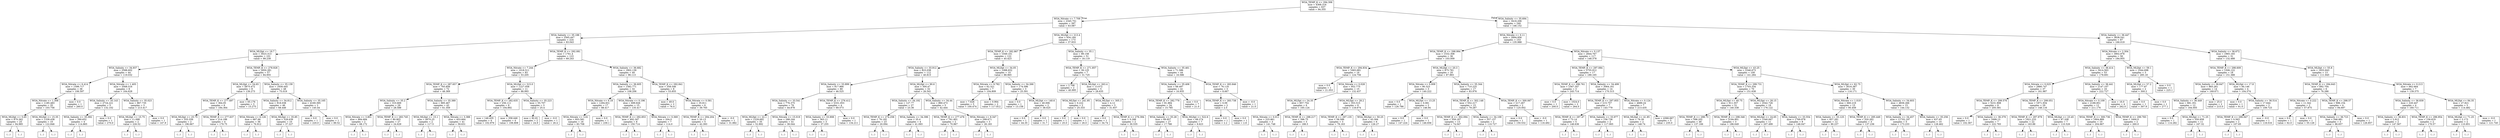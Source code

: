 digraph Tree {
node [shape=box] ;
0 [label="WOA_TEMP_K <= 294.306\nmse = 4368.316\nsamples = 637\nvalue = 94.355"] ;
1 [label="WOA_Nitrate <= 7.709\nmse = 2345.751\nsamples = 397\nvalue = 63.087"] ;
0 -> 1 [labeldistance=2.5, labelangle=45, headlabel="True"] ;
2 [label="WOA_Salinity <= 35.188\nmse = 2565.447\nsamples = 224\nvalue = 83.043"] ;
1 -> 2 ;
3 [label="WOA_MLDpt <= 19.7\nmse = 3023.313\nsamples = 101\nvalue = 99.239"] ;
2 -> 3 ;
4 [label="WOA_Salinity <= 34.937\nmse = 2588.602\nsamples = 44\nvalue = 119.032"] ;
3 -> 4 ;
5 [label="WOA_Nitrate <= 6.414\nmse = 1599.717\nsamples = 36\nvalue = 106.597"] ;
4 -> 5 ;
6 [label="WOA_Nitrate <= 1.308\nmse = 1185.483\nsamples = 35\nvalue = 103.756"] ;
5 -> 6 ;
7 [label="WOA_MLDpt <= 5.65\nmse = 870.362\nsamples = 25\nvalue = 94.985"] ;
6 -> 7 ;
8 [label="(...)"] ;
7 -> 8 ;
13 [label="(...)"] ;
7 -> 13 ;
52 [label="WOA_MLDpt <= 15.35\nmse = 1339.438\nsamples = 10\nvalue = 122.846"] ;
6 -> 52 ;
53 [label="(...)"] ;
52 -> 53 ;
68 [label="(...)"] ;
52 -> 68 ;
69 [label="mse = 0.0\nsamples = 1\nvalue = 260.0"] ;
5 -> 69 ;
70 [label="WOA_Nitrate <= 1.405\nmse = 3568.516\nsamples = 8\nvalue = 164.628"] ;
4 -> 70 ;
71 [label="WOA_Salinity <= 35.143\nmse = 2724.221\nsamples = 5\nvalue = 132.102"] ;
70 -> 71 ;
72 [label="WOA_Salinity <= 35.092\nmse = 390.652\nsamples = 4\nvalue = 114.865"] ;
71 -> 72 ;
73 [label="(...)"] ;
72 -> 73 ;
76 [label="(...)"] ;
72 -> 76 ;
77 [label="mse = 0.0\nsamples = 1\nvalue = 270.0"] ;
71 -> 77 ;
78 [label="WOA_Salinity <= 35.023\nmse = 867.735\nsamples = 3\nvalue = 213.417"] ;
70 -> 78 ;
79 [label="WOA_MLDpt <= 15.75\nmse = 11.098\nsamples = 2\nvalue = 226.52"] ;
78 -> 79 ;
80 [label="(...)"] ;
79 -> 80 ;
81 [label="(...)"] ;
79 -> 81 ;
82 [label="mse = 0.0\nsamples = 1\nvalue = 147.9"] ;
78 -> 82 ;
83 [label="WOA_TEMP_K <= 278.928\nmse = 2850.281\nsamples = 57\nvalue = 84.955"] ;
3 -> 83 ;
84 [label="WOA_MLDpt <= 54.65\nmse = 5875.472\nsamples = 9\nvalue = 139.273"] ;
83 -> 84 ;
85 [label="WOA_TEMP_K <= 277.497\nmse = 364.05\nsamples = 6\nvalue = 184.364"] ;
84 -> 85 ;
86 [label="WOA_MLDpt <= 25.75\nmse = 555.556\nsamples = 2\nvalue = 196.667"] ;
85 -> 86 ;
87 [label="(...)"] ;
86 -> 87 ;
88 [label="(...)"] ;
86 -> 88 ;
89 [label="WOA_TEMP_K <= 277.637\nmse = 214.188\nsamples = 4\nvalue = 179.75"] ;
85 -> 89 ;
90 [label="(...)"] ;
89 -> 90 ;
91 [label="(...)"] ;
89 -> 91 ;
96 [label="mse = 65.176\nsamples = 3\nvalue = 15.275"] ;
84 -> 96 ;
97 [label="WOA_Salinity <= 35.139\nmse = 1658.445\nsamples = 48\nvalue = 75.019"] ;
83 -> 97 ;
98 [label="WOA_Salinity <= 34.812\nmse = 918.038\nsamples = 46\nvalue = 68.446"] ;
97 -> 98 ;
99 [label="WOA_Nitrate <= 6.126\nmse = 687.66\nsamples = 36\nvalue = 76.912"] ;
98 -> 99 ;
100 [label="(...)"] ;
99 -> 100 ;
143 [label="(...)"] ;
99 -> 143 ;
168 [label="WOA_MLDpt <= 35.85\nmse = 528.639\nsamples = 10\nvalue = 37.227"] ;
98 -> 168 ;
169 [label="(...)"] ;
168 -> 169 ;
176 [label="(...)"] ;
168 -> 176 ;
185 [label="WOA_Salinity <= 35.165\nmse = 4169.395\nsamples = 2\nvalue = 145.44"] ;
97 -> 185 ;
186 [label="mse = 0.0\nsamples = 1\nvalue = 220.0"] ;
185 -> 186 ;
187 [label="mse = 0.0\nsamples = 1\nvalue = 89.52"] ;
185 -> 187 ;
188 [label="WOA_TEMP_K <= 292.081\nmse = 1761.4\nsamples = 123\nvalue = 69.243"] ;
2 -> 188 ;
189 [label="WOA_Nitrate <= 7.244\nmse = 1018.511\nsamples = 83\nvalue = 53.205"] ;
188 -> 189 ;
190 [label="WOA_TEMP_K <= 287.657\nmse = 793.856\nsamples = 72\nvalue = 48.369"] ;
189 -> 190 ;
191 [label="WOA_Salinity <= 35.2\nmse = 310.669\nsamples = 29\nvalue = 28.588"] ;
190 -> 191 ;
192 [label="WOA_Nitrate <= 3.801\nmse = 884.684\nsamples = 2\nvalue = 68.172"] ;
191 -> 192 ;
193 [label="(...)"] ;
192 -> 193 ;
194 [label="(...)"] ;
192 -> 194 ;
195 [label="WOA_TEMP_K <= 283.745\nmse = 80.903\nsamples = 27\nvalue = 24.629"] ;
191 -> 195 ;
196 [label="(...)"] ;
195 -> 196 ;
207 [label="(...)"] ;
195 -> 207 ;
228 [label="WOA_Salinity <= 35.389\nmse = 685.467\nsamples = 43\nvalue = 61.359"] ;
190 -> 228 ;
229 [label="WOA_MLDpt <= 15.1\nmse = 4970.25\nsamples = 2\nvalue = 117.5"] ;
228 -> 229 ;
230 [label="(...)"] ;
229 -> 230 ;
231 [label="(...)"] ;
229 -> 231 ;
232 [label="WOA_Nitrate <= 3.388\nmse = 453.664\nsamples = 41\nvalue = 59.631"] ;
228 -> 232 ;
233 [label="(...)"] ;
232 -> 233 ;
294 [label="(...)"] ;
232 -> 294 ;
297 [label="WOA_MLDpt <= 315.0\nmse = 1227.058\nsamples = 11\nvalue = 88.993"] ;
189 -> 297 ;
298 [label="WOA_TEMP_K <= 282.635\nmse = 256.111\nsamples = 8\nvalue = 104.892"] ;
297 -> 298 ;
299 [label="mse = 146.435\nsamples = 4\nvalue = 102.976"] ;
298 -> 299 ;
300 [label="mse = 358.446\nsamples = 4\nvalue = 106.808"] ;
298 -> 300 ;
301 [label="WOA_Salinity <= 35.223\nmse = 55.707\nsamples = 3\nvalue = 25.4"] ;
297 -> 301 ;
302 [label="mse = 82.81\nsamples = 2\nvalue = 24.9"] ;
301 -> 302 ;
303 [label="mse = -0.0\nsamples = 1\nvalue = 26.4"] ;
301 -> 303 ;
304 [label="WOA_Salinity <= 36.682\nmse = 1802.139\nsamples = 40\nvalue = 98.113"] ;
188 -> 304 ;
305 [label="WOA_Salinity <= 36.605\nmse = 1582.771\nsamples = 32\nvalue = 108.206"] ;
304 -> 305 ;
306 [label="WOA_Nitrate <= 6.18\nmse = 1294.831\nsamples = 17\nvalue = 88.417"] ;
305 -> 306 ;
307 [label="WOA_Nitrate <= 3.61\nmse = 603.581\nsamples = 16\nvalue = 83.708"] ;
306 -> 307 ;
308 [label="(...)"] ;
307 -> 308 ;
329 [label="(...)"] ;
307 -> 329 ;
334 [label="mse = 0.0\nsamples = 1\nvalue = 239.1"] ;
306 -> 334 ;
335 [label="WOA_Nitrate <= 0.196\nmse = 699.826\nsamples = 15\nvalue = 135.417"] ;
305 -> 335 ;
336 [label="WOA_TEMP_K <= 292.853\nmse = 492.347\nsamples = 8\nvalue = 150.714"] ;
335 -> 336 ;
337 [label="(...)"] ;
336 -> 337 ;
340 [label="(...)"] ;
336 -> 340 ;
343 [label="WOA_Nitrate <= 0.369\nmse = 204.0\nsamples = 7\nvalue = 114.0"] ;
335 -> 343 ;
344 [label="(...)"] ;
343 -> 344 ;
347 [label="(...)"] ;
343 -> 347 ;
348 [label="WOA_TEMP_K <= 292.841\nmse = 358.546\nsamples = 8\nvalue = 53.855"] ;
304 -> 348 ;
349 [label="mse = 49.0\nsamples = 2\nvalue = 76.4"] ;
348 -> 349 ;
350 [label="WOA_Nitrate <= 0.581\nmse = 35.811\nsamples = 6\nvalue = 39.765"] ;
348 -> 350 ;
351 [label="WOA_TEMP_K <= 294.204\nmse = 20.13\nsamples = 5\nvalue = 42.393"] ;
350 -> 351 ;
352 [label="(...)"] ;
351 -> 352 ;
355 [label="(...)"] ;
351 -> 355 ;
356 [label="mse = -0.0\nsamples = 1\nvalue = 31.882"] ;
350 -> 356 ;
357 [label="WOA_MLDpt <= 213.4\nmse = 934.184\nsamples = 173\nvalue = 37.933"] ;
1 -> 357 ;
358 [label="WOA_TEMP_K <= 282.867\nmse = 1049.101\nsamples = 122\nvalue = 45.423"] ;
357 -> 358 ;
359 [label="WOA_Salinity <= 33.912\nmse = 823.038\nsamples = 112\nvalue = 40.815"] ;
358 -> 359 ;
360 [label="WOA_Salinity <= 33.899\nmse = 917.966\nsamples = 80\nvalue = 46.525"] ;
359 -> 360 ;
361 [label="WOA_Salinity <= 33.541\nmse = 776.375\nsamples = 76\nvalue = 44.878"] ;
360 -> 361 ;
362 [label="WOA_MLDpt <= 22.1\nmse = 1229.692\nsamples = 35\nvalue = 52.892"] ;
361 -> 362 ;
363 [label="(...)"] ;
362 -> 363 ;
366 [label="(...)"] ;
362 -> 366 ;
391 [label="WOA_Nitrate <= 15.019\nmse = 288.244\nsamples = 41\nvalue = 38.044"] ;
361 -> 391 ;
392 [label="(...)"] ;
391 -> 392 ;
395 [label="(...)"] ;
391 -> 395 ;
470 [label="WOA_TEMP_K <= 276.412\nmse = 2331.053\nsamples = 4\nvalue = 69.573"] ;
360 -> 470 ;
471 [label="WOA_Salinity <= 33.908\nmse = 363.11\nsamples = 3\nvalue = 37.255"] ;
470 -> 471 ;
472 [label="(...)"] ;
471 -> 472 ;
475 [label="(...)"] ;
471 -> 475 ;
476 [label="mse = 0.0\nsamples = 1\nvalue = 134.211"] ;
470 -> 476 ;
477 [label="WOA_MLDpt <= 90.6\nmse = 300.47\nsamples = 32\nvalue = 26.541"] ;
359 -> 477 ;
478 [label="WOA_Salinity <= 34.192\nmse = 127.77\nsamples = 27\nvalue = 23.36"] ;
477 -> 478 ;
479 [label="WOA_TEMP_K <= 274.258\nmse = 76.192\nsamples = 23\nvalue = 20.094"] ;
478 -> 479 ;
480 [label="(...)"] ;
479 -> 480 ;
487 [label="(...)"] ;
479 -> 487 ;
522 [label="WOA_Salinity <= 34.396\nmse = 35.4\nsamples = 4\nvalue = 41.093"] ;
478 -> 522 ;
523 [label="(...)"] ;
522 -> 523 ;
524 [label="(...)"] ;
522 -> 524 ;
529 [label="WOA_Salinity <= 34.44\nmse = 860.473\nsamples = 5\nvalue = 42.444"] ;
477 -> 529 ;
530 [label="WOA_TEMP_K <= 277.476\nmse = 761.801\nsamples = 2\nvalue = 70.967"] ;
529 -> 530 ;
531 [label="(...)"] ;
530 -> 531 ;
532 [label="(...)"] ;
530 -> 532 ;
533 [label="WOA_Nitrate <= 8.347\nmse = 299.671\nsamples = 3\nvalue = 28.183"] ;
529 -> 533 ;
534 [label="(...)"] ;
533 -> 534 ;
535 [label="(...)"] ;
533 -> 535 ;
538 [label="WOA_MLDpt <= 34.05\nmse = 1088.832\nsamples = 10\nvalue = 88.965"] ;
358 -> 538 ;
539 [label="WOA_Nitrate <= 9.782\nmse = 62.321\nsamples = 7\nvalue = 104.809"] ;
538 -> 539 ;
540 [label="mse = 7.626\nsamples = 5\nvalue = 100.474"] ;
539 -> 540 ;
541 [label="mse = 0.964\nsamples = 2\nvalue = 117.812"] ;
539 -> 541 ;
542 [label="WOA_Salinity <= 34.266\nmse = 174.596\nsamples = 3\nvalue = 25.591"] ;
538 -> 542 ;
543 [label="mse = 0.0\nsamples = 1\nvalue = 13.158"] ;
542 -> 543 ;
544 [label="WOA_MLDpt <= 140.6\nmse = 40.006\nsamples = 2\nvalue = 38.025"] ;
542 -> 544 ;
545 [label="mse = 0.0\nsamples = 1\nvalue = 44.35"] ;
544 -> 545 ;
546 [label="mse = 0.0\nsamples = 1\nvalue = 31.7"] ;
544 -> 546 ;
547 [label="WOA_Salinity <= 35.1\nmse = 89.158\nsamples = 51\nvalue = 18.119"] ;
357 -> 547 ;
548 [label="WOA_TEMP_K <= 271.857\nmse = 39.125\nsamples = 7\nvalue = 31.725"] ;
547 -> 548 ;
549 [label="mse = 2.706\nsamples = 2\nvalue = 40.995"] ;
548 -> 549 ;
550 [label="WOA_MLDpt <= 263.4\nmse = 13.072\nsamples = 5\nvalue = 28.635"] ;
548 -> 550 ;
551 [label="WOA_MLDpt <= 241.95\nmse = 0.222\nsamples = 2\nvalue = 25.333"] ;
550 -> 551 ;
552 [label="mse = 0.0\nsamples = 1\nvalue = 25.0"] ;
551 -> 552 ;
553 [label="mse = 0.0\nsamples = 1\nvalue = 26.0"] ;
551 -> 553 ;
554 [label="WOA_MLDpt <= 305.3\nmse = 4.12\nsamples = 3\nvalue = 31.937"] ;
550 -> 554 ;
555 [label="mse = 0.0\nsamples = 1\nvalue = 34.74"] ;
554 -> 555 ;
556 [label="WOA_TEMP_K <= 276.394\nmse = 0.286\nsamples = 2\nvalue = 30.535"] ;
554 -> 556 ;
557 [label="(...)"] ;
556 -> 557 ;
558 [label="(...)"] ;
556 -> 558 ;
559 [label="WOA_Salinity <= 35.461\nmse = 71.586\nsamples = 44\nvalue = 16.586"] ;
547 -> 559 ;
560 [label="WOA_Salinity <= 35.406\nmse = 68.497\nsamples = 41\nvalue = 16.935"] ;
559 -> 560 ;
561 [label="WOA_TEMP_K <= 282.779\nmse = 81.884\nsamples = 34\nvalue = 15.785"] ;
560 -> 561 ;
562 [label="WOA_Salinity <= 35.28\nmse = 69.957\nsamples = 27\nvalue = 17.788"] ;
561 -> 562 ;
563 [label="(...)"] ;
562 -> 563 ;
568 [label="(...)"] ;
562 -> 568 ;
577 [label="WOA_MLDpt <= 522.6\nmse = 68.274\nsamples = 7\nvalue = 9.623"] ;
561 -> 577 ;
578 [label="(...)"] ;
577 -> 578 ;
583 [label="(...)"] ;
577 -> 583 ;
586 [label="mse = 0.0\nsamples = 7\nvalue = 21.0"] ;
560 -> 586 ;
587 [label="WOA_TEMP_K <= 283.846\nmse = 76.116\nsamples = 3\nvalue = 8.667"] ;
559 -> 587 ;
588 [label="WOA_TEMP_K <= 283.738\nmse = 0.09\nsamples = 2\nvalue = 2.5"] ;
587 -> 588 ;
589 [label="mse = 0.0\nsamples = 1\nvalue = 2.2"] ;
588 -> 589 ;
590 [label="mse = 0.0\nsamples = 1\nvalue = 2.8"] ;
588 -> 590 ;
591 [label="mse = -0.0\nsamples = 1\nvalue = 21.0"] ;
587 -> 591 ;
592 [label="WOA_Salinity <= 35.694\nmse = 3416.206\nsamples = 240\nvalue = 146.152"] ;
0 -> 592 [labeldistance=2.5, labelangle=-45, headlabel="False"] ;
593 [label="WOA_Nitrate <= 0.11\nmse = 2894.956\nsamples = 153\nvalue = 135.988"] ;
592 -> 593 ;
594 [label="WOA_TEMP_K <= 298.994\nmse = 1532.308\nsamples = 36\nvalue = 103.009"] ;
593 -> 594 ;
595 [label="WOA_TEMP_K <= 294.834\nmse = 1683.681\nsamples = 16\nvalue = 124.756"] ;
594 -> 595 ;
596 [label="mse = 0.0\nsamples = 1\nvalue = 21.053"] ;
595 -> 596 ;
597 [label="WOA_Nitrate <= 0.028\nmse = 952.775\nsamples = 15\nvalue = 132.437"] ;
595 -> 597 ;
598 [label="WOA_MLDpt <= 24.35\nmse = 857.754\nsamples = 6\nvalue = 165.124"] ;
597 -> 598 ;
599 [label="WOA_Nitrate <= 0.011\nmse = 225.861\nsamples = 3\nvalue = 141.748"] ;
598 -> 599 ;
600 [label="(...)"] ;
599 -> 600 ;
603 [label="(...)"] ;
599 -> 603 ;
604 [label="WOA_TEMP_K <= 298.217\nmse = 396.75\nsamples = 3\nvalue = 188.5"] ;
598 -> 604 ;
605 [label="(...)"] ;
604 -> 605 ;
606 [label="(...)"] ;
604 -> 606 ;
607 [label="WOA_MLDpt <= 28.2\nmse = 353.515\nsamples = 9\nvalue = 118.674"] ;
597 -> 607 ;
608 [label="WOA_TEMP_K <= 297.135\nmse = 58.586\nsamples = 3\nvalue = 78.163"] ;
607 -> 608 ;
609 [label="(...)"] ;
608 -> 609 ;
610 [label="(...)"] ;
608 -> 610 ;
613 [label="WOA_MLDpt <= 50.25\nmse = 43.394\nsamples = 6\nvalue = 126.27"] ;
607 -> 613 ;
614 [label="(...)"] ;
613 -> 614 ;
617 [label="(...)"] ;
613 -> 617 ;
620 [label="WOA_MLDpt <= 20.3\nmse = 875.781\nsamples = 20\nvalue = 87.993"] ;
594 -> 620 ;
621 [label="WOA_Nitrate <= 0.009\nmse = 90.323\nsamples = 3\nvalue = 140.222"] ;
620 -> 621 ;
622 [label="mse = 0.0\nsamples = 1\nvalue = 126.786"] ;
621 -> 622 ;
623 [label="WOA_MLDpt <= 13.25\nmse = 0.081\nsamples = 2\nvalue = 146.94"] ;
621 -> 623 ;
624 [label="mse = 0.0\nsamples = 1\nvalue = 147.224"] ;
623 -> 624 ;
625 [label="mse = 0.0\nsamples = 1\nvalue = 146.656"] ;
623 -> 625 ;
626 [label="WOA_Salinity <= 35.344\nmse = 710.225\nsamples = 17\nvalue = 83.976"] ;
620 -> 626 ;
627 [label="WOA_TEMP_K <= 302.148\nmse = 552.217\nsamples = 15\nvalue = 79.287"] ;
626 -> 627 ;
628 [label="WOA_TEMP_K <= 302.094\nmse = 359.187\nsamples = 13\nvalue = 74.047"] ;
627 -> 628 ;
629 [label="(...)"] ;
628 -> 629 ;
652 [label="(...)"] ;
628 -> 652 ;
653 [label="WOA_Salinity <= 34.109\nmse = 557.157\nsamples = 2\nvalue = 110.727"] ;
627 -> 653 ;
654 [label="(...)"] ;
653 -> 654 ;
655 [label="(...)"] ;
653 -> 655 ;
656 [label="WOA_TEMP_K <= 300.067\nmse = 217.267\nsamples = 2\nvalue = 125.002"] ;
626 -> 656 ;
657 [label="mse = 0.0\nsamples = 1\nvalue = 150.532"] ;
656 -> 657 ;
658 [label="mse = -0.0\nsamples = 1\nvalue = 116.492"] ;
656 -> 658 ;
659 [label="WOA_Nitrate <= 0.137\nmse = 2844.767\nsamples = 117\nvalue = 148.378"] ;
593 -> 659 ;
660 [label="WOA_TEMP_K <= 297.084\nmse = 3755.912\nsamples = 17\nvalue = 189.165"] ;
659 -> 660 ;
661 [label="WOA_TEMP_K <= 296.761\nmse = 1567.347\nsamples = 3\nvalue = 245.714"] ;
660 -> 661 ;
662 [label="mse = 0.0\nsamples = 1\nvalue = 200.0"] ;
661 -> 662 ;
663 [label="mse = 1024.0\nsamples = 2\nvalue = 264.0"] ;
661 -> 663 ;
664 [label="WOA_Salinity <= 34.499\nmse = 3064.161\nsamples = 14\nvalue = 170.315"] ;
660 -> 664 ;
665 [label="WOA_TEMP_K <= 297.955\nmse = 215.757\nsamples = 7\nvalue = 143.779"] ;
664 -> 665 ;
666 [label="WOA_TEMP_K <= 297.47\nmse = 73.14\nsamples = 5\nvalue = 148.636"] ;
665 -> 666 ;
667 [label="(...)"] ;
666 -> 667 ;
668 [label="(...)"] ;
666 -> 668 ;
671 [label="WOA_Salinity <= 33.977\nmse = 156.736\nsamples = 2\nvalue = 117.065"] ;
665 -> 671 ;
672 [label="(...)"] ;
671 -> 672 ;
673 [label="(...)"] ;
671 -> 673 ;
674 [label="WOA_Nitrate <= 0.124\nmse = 4689.24\nsamples = 7\nvalue = 213.435"] ;
664 -> 674 ;
675 [label="WOA_MLDpt <= 41.85\nmse = 76.39\nsamples = 2\nvalue = 148.74"] ;
674 -> 675 ;
676 [label="(...)"] ;
675 -> 676 ;
677 [label="(...)"] ;
675 -> 677 ;
678 [label="mse = 4366.667\nsamples = 5\nvalue = 235.0"] ;
674 -> 678 ;
679 [label="WOA_MLDpt <= 43.25\nmse = 2346.673\nsamples = 100\nvalue = 141.284"] ;
659 -> 679 ;
680 [label="WOA_TEMP_K <= 299.731\nmse = 1703.334\nsamples = 70\nvalue = 151.638"] ;
679 -> 680 ;
681 [label="WOA_MLDpt <= 40.75\nmse = 911.557\nsamples = 51\nvalue = 140.338"] ;
680 -> 681 ;
682 [label="WOA_TEMP_K <= 298.73\nmse = 598.202\nsamples = 48\nvalue = 137.166"] ;
681 -> 682 ;
683 [label="(...)"] ;
682 -> 683 ;
752 [label="(...)"] ;
682 -> 752 ;
757 [label="WOA_TEMP_K <= 298.346\nmse = 3194.901\nsamples = 3\nvalue = 186.649"] ;
681 -> 757 ;
758 [label="(...)"] ;
757 -> 758 ;
761 [label="(...)"] ;
757 -> 761 ;
762 [label="WOA_MLDpt <= 28.15\nmse = 2542.726\nsamples = 19\nvalue = 176.122"] ;
680 -> 762 ;
763 [label="WOA_MLDpt <= 24.65\nmse = 1540.947\nsamples = 11\nvalue = 207.499"] ;
762 -> 763 ;
764 [label="(...)"] ;
763 -> 764 ;
777 [label="(...)"] ;
763 -> 777 ;
782 [label="WOA_Salinity <= 33.554\nmse = 1769.978\nsamples = 8\nvalue = 148.047"] ;
762 -> 782 ;
783 [label="(...)"] ;
782 -> 783 ;
786 [label="(...)"] ;
782 -> 786 ;
797 [label="WOA_MLDpt <= 62.75\nmse = 3016.387\nsamples = 30\nvalue = 116.171"] ;
679 -> 797 ;
798 [label="WOA_Nitrate <= 1.019\nmse = 660.219\nsamples = 15\nvalue = 95.459"] ;
797 -> 798 ;
799 [label="WOA_Salinity <= 33.125\nmse = 457.281\nsamples = 12\nvalue = 90.237"] ;
798 -> 799 ;
800 [label="(...)"] ;
799 -> 800 ;
801 [label="(...)"] ;
799 -> 801 ;
820 [label="WOA_TEMP_K <= 295.449\nmse = 320.262\nsamples = 3\nvalue = 137.236"] ;
798 -> 820 ;
821 [label="(...)"] ;
820 -> 821 ;
822 [label="(...)"] ;
820 -> 822 ;
823 [label="WOA_Salinity <= 34.603\nmse = 4836.266\nsamples = 15\nvalue = 144.132"] ;
797 -> 823 ;
824 [label="WOA_Salinity <= 34.457\nmse = 11702.197\nsamples = 5\nvalue = 173.233"] ;
823 -> 824 ;
825 [label="(...)"] ;
824 -> 825 ;
826 [label="(...)"] ;
824 -> 826 ;
827 [label="WOA_Salinity <= 35.256\nmse = 437.65\nsamples = 10\nvalue = 128.462"] ;
823 -> 827 ;
828 [label="(...)"] ;
827 -> 828 ;
837 [label="(...)"] ;
827 -> 837 ;
840 [label="WOA_Salinity <= 36.447\nmse = 3838.541\nsamples = 87\nvalue = 166.019"] ;
592 -> 840 ;
841 [label="WOA_Nitrate <= 2.304\nmse = 3902.978\nsamples = 56\nvalue = 184.955"] ;
840 -> 841 ;
842 [label="WOA_Salinity <= 36.414\nmse = 3414.563\nsamples = 53\nvalue = 178.691"] ;
841 -> 842 ;
843 [label="WOA_Nitrate <= 0.025\nmse = 2880.747\nsamples = 37\nvalue = 161.987"] ;
842 -> 843 ;
844 [label="WOA_TEMP_K <= 299.576\nmse = 3231.908\nsamples = 8\nvalue = 205.581"] ;
843 -> 844 ;
845 [label="mse = 0.0\nsamples = 1\nvalue = 102.367"] ;
844 -> 845 ;
846 [label="WOA_Salinity <= 36.379\nmse = 1699.13\nsamples = 7\nvalue = 222.783"] ;
844 -> 846 ;
847 [label="(...)"] ;
846 -> 847 ;
850 [label="(...)"] ;
846 -> 850 ;
851 [label="WOA_TEMP_K <= 299.051\nmse = 1971.934\nsamples = 29\nvalue = 148.116"] ;
843 -> 851 ;
852 [label="WOA_TEMP_K <= 297.979\nmse = 1921.233\nsamples = 22\nvalue = 163.88"] ;
851 -> 852 ;
853 [label="(...)"] ;
852 -> 853 ;
868 [label="(...)"] ;
852 -> 868 ;
881 [label="WOA_MLDpt <= 23.45\nmse = 87.208\nsamples = 7\nvalue = 110.526"] ;
851 -> 881 ;
882 [label="(...)"] ;
881 -> 882 ;
883 [label="(...)"] ;
881 -> 883 ;
894 [label="WOA_Salinity <= 36.441\nmse = 2147.107\nsamples = 16\nvalue = 222.727"] ;
842 -> 894 ;
895 [label="WOA_Nitrate <= 0.109\nmse = 2186.851\nsamples = 12\nvalue = 211.176"] ;
894 -> 895 ;
896 [label="WOA_TEMP_K <= 300.736\nmse = 1904.889\nsamples = 10\nvalue = 204.667"] ;
895 -> 896 ;
897 [label="(...)"] ;
896 -> 897 ;
900 [label="(...)"] ;
896 -> 900 ;
901 [label="WOA_TEMP_K <= 299.783\nmse = 1600.0\nsamples = 2\nvalue = 260.0"] ;
895 -> 901 ;
902 [label="(...)"] ;
901 -> 902 ;
903 [label="(...)"] ;
901 -> 903 ;
904 [label="mse = 16.0\nsamples = 4\nvalue = 262.0"] ;
894 -> 904 ;
905 [label="WOA_MLDpt <= 59.1\nmse = 1044.698\nsamples = 3\nvalue = 285.18"] ;
841 -> 905 ;
906 [label="WOA_MLDpt <= 57.2\nmse = 177.87\nsamples = 2\nvalue = 300.2"] ;
905 -> 906 ;
907 [label="mse = 0.0\nsamples = 1\nvalue = 307.9"] ;
906 -> 907 ;
908 [label="mse = 0.0\nsamples = 1\nvalue = 277.1"] ;
906 -> 908 ;
909 [label="mse = 0.0\nsamples = 1\nvalue = 225.1"] ;
905 -> 909 ;
910 [label="WOA_Salinity <= 36.672\nmse = 1965.165\nsamples = 31\nvalue = 132.488"] ;
840 -> 910 ;
911 [label="WOA_TEMP_K <= 298.609\nmse = 1506.122\nsamples = 18\nvalue = 151.388"] ;
910 -> 911 ;
912 [label="WOA_Salinity <= 36.647\nmse = 865.261\nsamples = 14\nvalue = 169.671"] ;
911 -> 912 ;
913 [label="WOA_Salinity <= 36.449\nmse = 681.351\nsamples = 12\nvalue = 164.005"] ;
912 -> 913 ;
914 [label="mse = 0.0\nsamples = 1\nvalue = 114.282"] ;
913 -> 914 ;
915 [label="WOA_MLDpt <= 71.25\nmse = 550.958\nsamples = 11\nvalue = 167.32"] ;
913 -> 915 ;
916 [label="(...)"] ;
915 -> 916 ;
929 [label="(...)"] ;
915 -> 929 ;
930 [label="mse = 25.0\nsamples = 2\nvalue = 215.0"] ;
912 -> 930 ;
931 [label="WOA_MLDpt <= 17.8\nmse = 84.146\nsamples = 4\nvalue = 104.374"] ;
911 -> 931 ;
932 [label="mse = 0.0\nsamples = 1\nvalue = 91.0"] ;
931 -> 932 ;
933 [label="WOA_Salinity <= 36.514\nmse = 17.644\nsamples = 3\nvalue = 109.723"] ;
931 -> 933 ;
934 [label="WOA_TEMP_K <= 299.947\nmse = 0.563\nsamples = 2\nvalue = 107.65"] ;
933 -> 934 ;
935 [label="(...)"] ;
934 -> 935 ;
936 [label="(...)"] ;
934 -> 936 ;
937 [label="mse = -0.0\nsamples = 1\nvalue = 118.016"] ;
933 -> 937 ;
938 [label="WOA_MLDpt <= 55.8\nmse = 1653.843\nsamples = 13\nvalue = 111.945"] ;
910 -> 938 ;
939 [label="WOA_TEMP_K <= 294.645\nmse = 692.704\nsamples = 6\nvalue = 76.286"] ;
938 -> 939 ;
940 [label="WOA_Nitrate <= 0.222\nmse = 11.342\nsamples = 2\nvalue = 57.875"] ;
939 -> 940 ;
941 [label="mse = 0.0\nsamples = 1\nvalue = 62.0"] ;
940 -> 941 ;
942 [label="mse = 0.0\nsamples = 1\nvalue = 55.126"] ;
940 -> 942 ;
943 [label="WOA_TEMP_K <= 298.57\nmse = 696.154\nsamples = 4\nvalue = 94.697"] ;
939 -> 943 ;
944 [label="WOA_Salinity <= 36.723\nmse = 546.981\nsamples = 3\nvalue = 86.657"] ;
943 -> 944 ;
945 [label="(...)"] ;
944 -> 945 ;
946 [label="(...)"] ;
944 -> 946 ;
949 [label="mse = 0.0\nsamples = 1\nvalue = 126.857"] ;
943 -> 949 ;
950 [label="WOA_Nitrate <= 0.213\nmse = 662.664\nsamples = 7\nvalue = 139.375"] ;
938 -> 950 ;
951 [label="WOA_Salinity <= 36.839\nmse = 220.447\nsamples = 4\nvalue = 160.711"] ;
950 -> 951 ;
952 [label="WOA_Salinity <= 36.831\nmse = 2.912\nsamples = 2\nvalue = 147.567"] ;
951 -> 952 ;
953 [label="(...)"] ;
952 -> 953 ;
954 [label="(...)"] ;
952 -> 954 ;
955 [label="WOA_TEMP_K <= 296.954\nmse = 156.819\nsamples = 2\nvalue = 170.57"] ;
951 -> 955 ;
956 [label="(...)"] ;
955 -> 956 ;
957 [label="(...)"] ;
955 -> 957 ;
958 [label="WOA_MLDpt <= 84.35\nmse = 27.821\nsamples = 3\nvalue = 114.482"] ;
950 -> 958 ;
959 [label="WOA_MLDpt <= 71.25\nmse = 2.173\nsamples = 2\nvalue = 110.851"] ;
958 -> 959 ;
960 [label="(...)"] ;
959 -> 960 ;
961 [label="(...)"] ;
959 -> 961 ;
962 [label="mse = -0.0\nsamples = 1\nvalue = 121.745"] ;
958 -> 962 ;
}